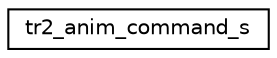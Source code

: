 digraph "Graphical Class Hierarchy"
{
 // INTERACTIVE_SVG=YES
  edge [fontname="Helvetica",fontsize="10",labelfontname="Helvetica",labelfontsize="10"];
  node [fontname="Helvetica",fontsize="10",shape=record];
  rankdir="LR";
  Node1 [label="tr2_anim_command_s",height=0.2,width=0.4,color="black", fillcolor="white", style="filled",URL="$_tomb_raider_8h.html#structtr2__anim__command__s"];
}
